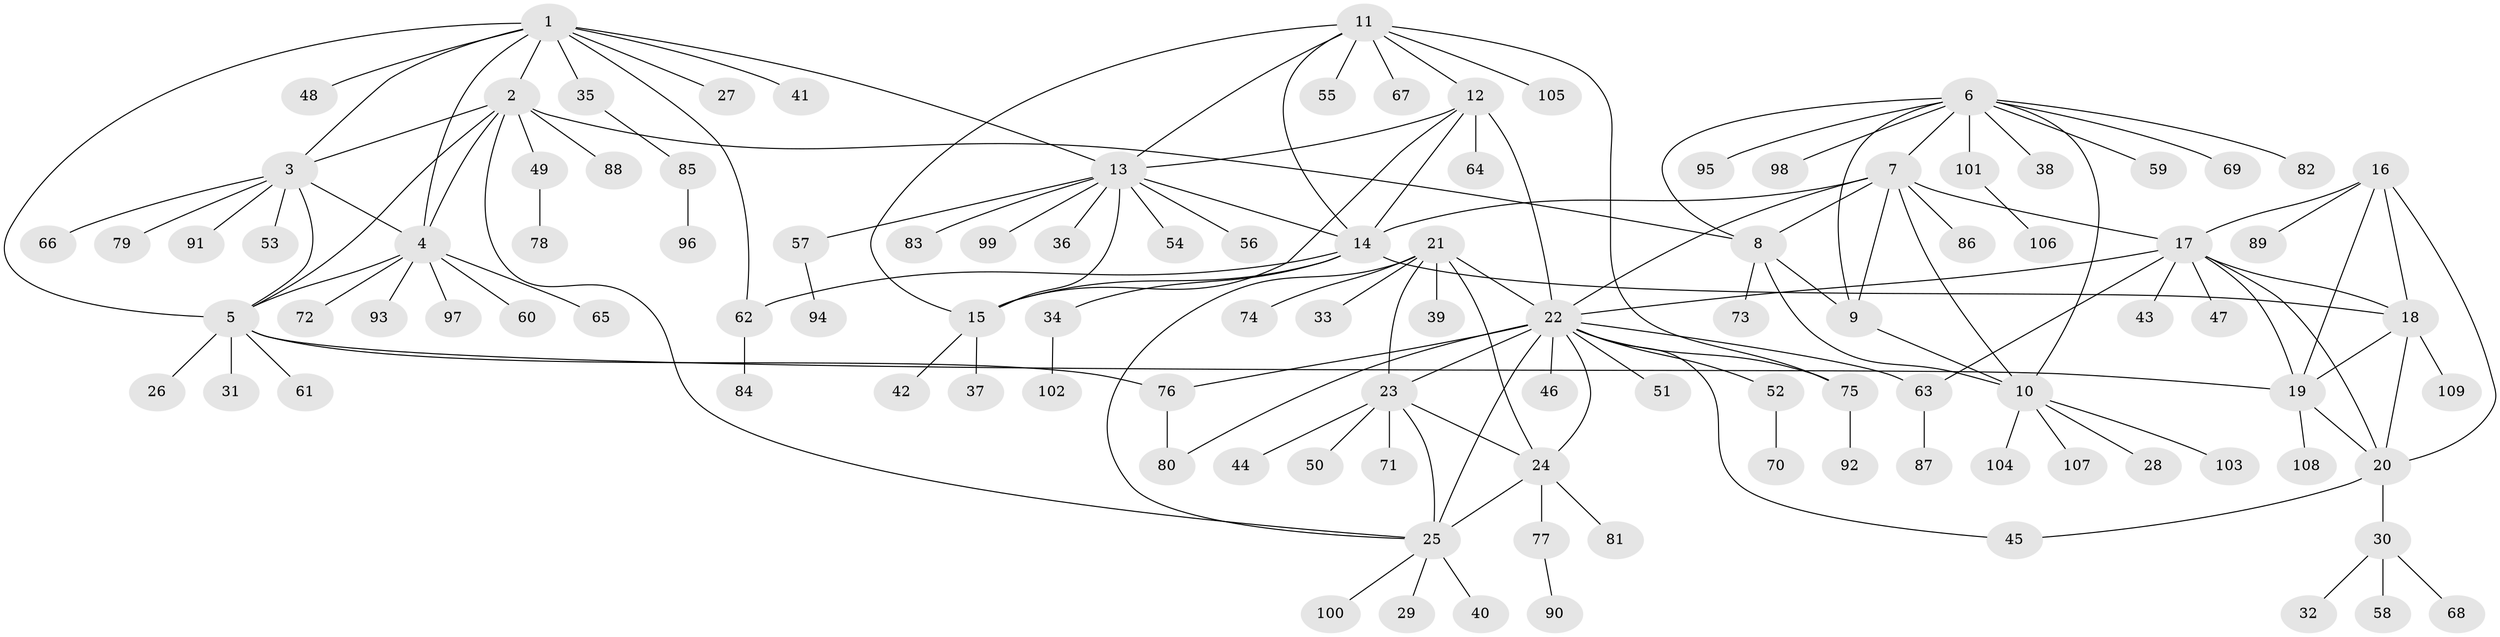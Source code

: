 // coarse degree distribution, {8: 0.011904761904761904, 7: 0.07142857142857142, 12: 0.011904761904761904, 10: 0.023809523809523808, 18: 0.011904761904761904, 5: 0.03571428571428571, 4: 0.03571428571428571, 11: 0.011904761904761904, 6: 0.03571428571428571, 1: 0.6904761904761905, 3: 0.023809523809523808, 2: 0.03571428571428571}
// Generated by graph-tools (version 1.1) at 2025/24/03/03/25 07:24:14]
// undirected, 109 vertices, 150 edges
graph export_dot {
graph [start="1"]
  node [color=gray90,style=filled];
  1;
  2;
  3;
  4;
  5;
  6;
  7;
  8;
  9;
  10;
  11;
  12;
  13;
  14;
  15;
  16;
  17;
  18;
  19;
  20;
  21;
  22;
  23;
  24;
  25;
  26;
  27;
  28;
  29;
  30;
  31;
  32;
  33;
  34;
  35;
  36;
  37;
  38;
  39;
  40;
  41;
  42;
  43;
  44;
  45;
  46;
  47;
  48;
  49;
  50;
  51;
  52;
  53;
  54;
  55;
  56;
  57;
  58;
  59;
  60;
  61;
  62;
  63;
  64;
  65;
  66;
  67;
  68;
  69;
  70;
  71;
  72;
  73;
  74;
  75;
  76;
  77;
  78;
  79;
  80;
  81;
  82;
  83;
  84;
  85;
  86;
  87;
  88;
  89;
  90;
  91;
  92;
  93;
  94;
  95;
  96;
  97;
  98;
  99;
  100;
  101;
  102;
  103;
  104;
  105;
  106;
  107;
  108;
  109;
  1 -- 2;
  1 -- 3;
  1 -- 4;
  1 -- 5;
  1 -- 13;
  1 -- 27;
  1 -- 35;
  1 -- 41;
  1 -- 48;
  1 -- 62;
  2 -- 3;
  2 -- 4;
  2 -- 5;
  2 -- 8;
  2 -- 25;
  2 -- 49;
  2 -- 88;
  3 -- 4;
  3 -- 5;
  3 -- 53;
  3 -- 66;
  3 -- 79;
  3 -- 91;
  4 -- 5;
  4 -- 60;
  4 -- 65;
  4 -- 72;
  4 -- 93;
  4 -- 97;
  5 -- 19;
  5 -- 26;
  5 -- 31;
  5 -- 61;
  5 -- 76;
  6 -- 7;
  6 -- 8;
  6 -- 9;
  6 -- 10;
  6 -- 38;
  6 -- 59;
  6 -- 69;
  6 -- 82;
  6 -- 95;
  6 -- 98;
  6 -- 101;
  7 -- 8;
  7 -- 9;
  7 -- 10;
  7 -- 14;
  7 -- 17;
  7 -- 22;
  7 -- 86;
  8 -- 9;
  8 -- 10;
  8 -- 73;
  9 -- 10;
  10 -- 28;
  10 -- 103;
  10 -- 104;
  10 -- 107;
  11 -- 12;
  11 -- 13;
  11 -- 14;
  11 -- 15;
  11 -- 55;
  11 -- 67;
  11 -- 75;
  11 -- 105;
  12 -- 13;
  12 -- 14;
  12 -- 15;
  12 -- 22;
  12 -- 64;
  13 -- 14;
  13 -- 15;
  13 -- 36;
  13 -- 54;
  13 -- 56;
  13 -- 57;
  13 -- 83;
  13 -- 99;
  14 -- 15;
  14 -- 18;
  14 -- 34;
  14 -- 62;
  15 -- 37;
  15 -- 42;
  16 -- 17;
  16 -- 18;
  16 -- 19;
  16 -- 20;
  16 -- 89;
  17 -- 18;
  17 -- 19;
  17 -- 20;
  17 -- 22;
  17 -- 43;
  17 -- 47;
  17 -- 63;
  18 -- 19;
  18 -- 20;
  18 -- 109;
  19 -- 20;
  19 -- 108;
  20 -- 30;
  20 -- 45;
  21 -- 22;
  21 -- 23;
  21 -- 24;
  21 -- 25;
  21 -- 33;
  21 -- 39;
  21 -- 74;
  22 -- 23;
  22 -- 24;
  22 -- 25;
  22 -- 45;
  22 -- 46;
  22 -- 51;
  22 -- 52;
  22 -- 63;
  22 -- 75;
  22 -- 76;
  22 -- 80;
  23 -- 24;
  23 -- 25;
  23 -- 44;
  23 -- 50;
  23 -- 71;
  24 -- 25;
  24 -- 77;
  24 -- 81;
  25 -- 29;
  25 -- 40;
  25 -- 100;
  30 -- 32;
  30 -- 58;
  30 -- 68;
  34 -- 102;
  35 -- 85;
  49 -- 78;
  52 -- 70;
  57 -- 94;
  62 -- 84;
  63 -- 87;
  75 -- 92;
  76 -- 80;
  77 -- 90;
  85 -- 96;
  101 -- 106;
}
